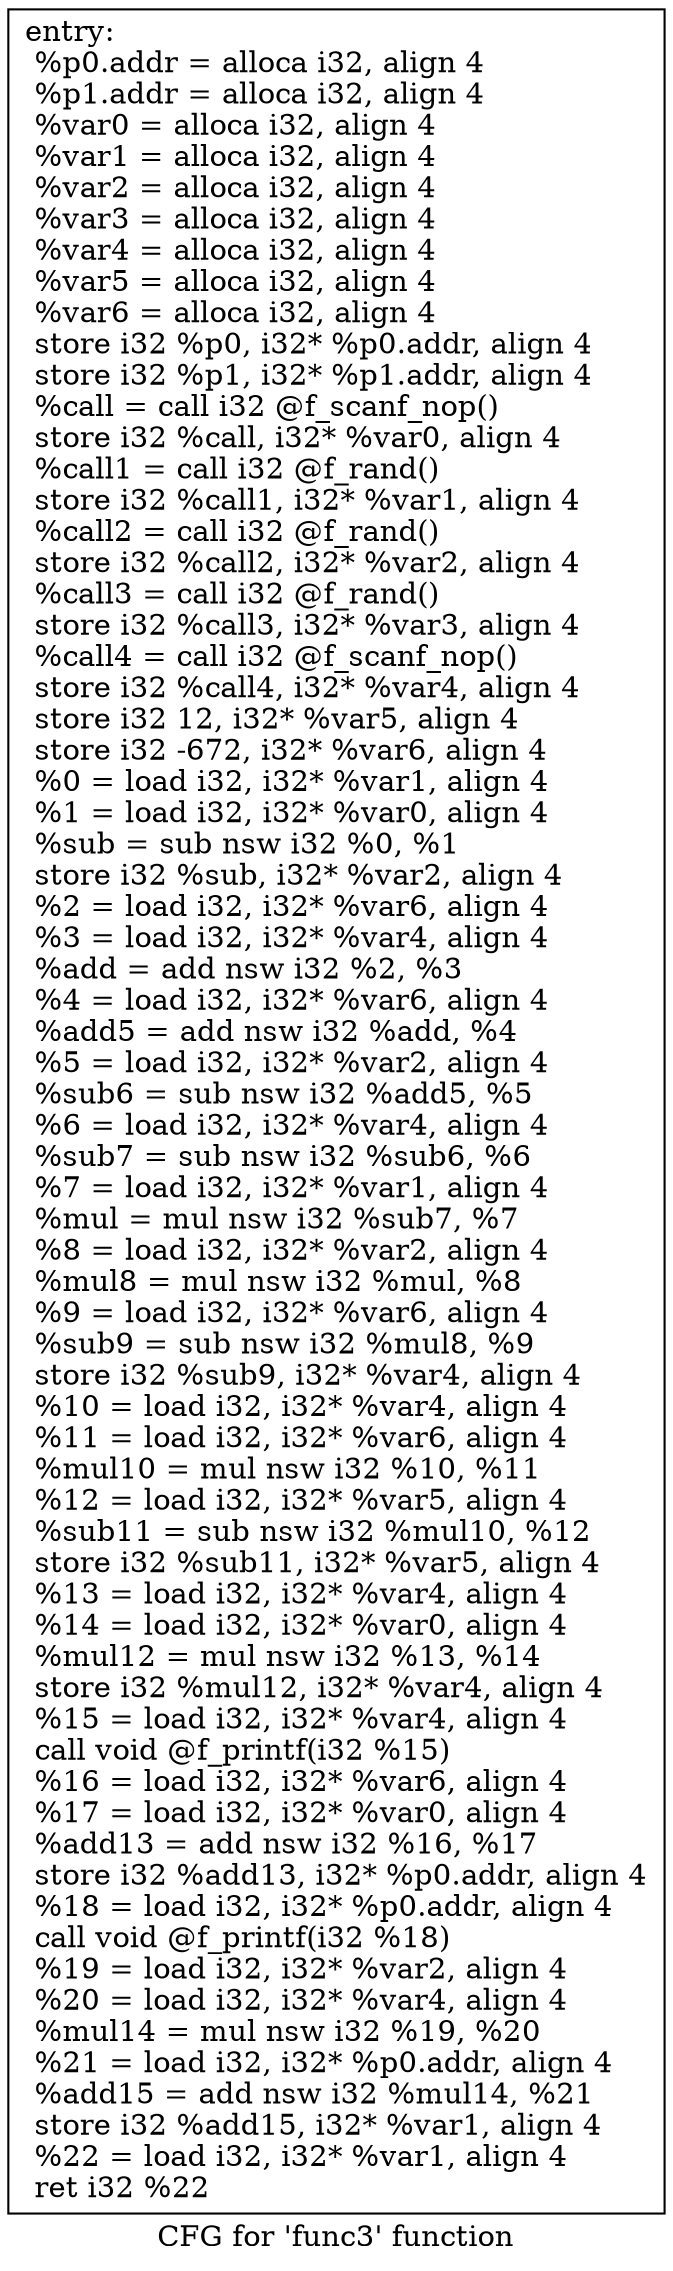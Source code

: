 digraph "CFG for 'func3' function" {
	label="CFG for 'func3' function";

	Node0x560364904980 [shape=record,label="{entry:\l  %p0.addr = alloca i32, align 4\l  %p1.addr = alloca i32, align 4\l  %var0 = alloca i32, align 4\l  %var1 = alloca i32, align 4\l  %var2 = alloca i32, align 4\l  %var3 = alloca i32, align 4\l  %var4 = alloca i32, align 4\l  %var5 = alloca i32, align 4\l  %var6 = alloca i32, align 4\l  store i32 %p0, i32* %p0.addr, align 4\l  store i32 %p1, i32* %p1.addr, align 4\l  %call = call i32 @f_scanf_nop()\l  store i32 %call, i32* %var0, align 4\l  %call1 = call i32 @f_rand()\l  store i32 %call1, i32* %var1, align 4\l  %call2 = call i32 @f_rand()\l  store i32 %call2, i32* %var2, align 4\l  %call3 = call i32 @f_rand()\l  store i32 %call3, i32* %var3, align 4\l  %call4 = call i32 @f_scanf_nop()\l  store i32 %call4, i32* %var4, align 4\l  store i32 12, i32* %var5, align 4\l  store i32 -672, i32* %var6, align 4\l  %0 = load i32, i32* %var1, align 4\l  %1 = load i32, i32* %var0, align 4\l  %sub = sub nsw i32 %0, %1\l  store i32 %sub, i32* %var2, align 4\l  %2 = load i32, i32* %var6, align 4\l  %3 = load i32, i32* %var4, align 4\l  %add = add nsw i32 %2, %3\l  %4 = load i32, i32* %var6, align 4\l  %add5 = add nsw i32 %add, %4\l  %5 = load i32, i32* %var2, align 4\l  %sub6 = sub nsw i32 %add5, %5\l  %6 = load i32, i32* %var4, align 4\l  %sub7 = sub nsw i32 %sub6, %6\l  %7 = load i32, i32* %var1, align 4\l  %mul = mul nsw i32 %sub7, %7\l  %8 = load i32, i32* %var2, align 4\l  %mul8 = mul nsw i32 %mul, %8\l  %9 = load i32, i32* %var6, align 4\l  %sub9 = sub nsw i32 %mul8, %9\l  store i32 %sub9, i32* %var4, align 4\l  %10 = load i32, i32* %var4, align 4\l  %11 = load i32, i32* %var6, align 4\l  %mul10 = mul nsw i32 %10, %11\l  %12 = load i32, i32* %var5, align 4\l  %sub11 = sub nsw i32 %mul10, %12\l  store i32 %sub11, i32* %var5, align 4\l  %13 = load i32, i32* %var4, align 4\l  %14 = load i32, i32* %var0, align 4\l  %mul12 = mul nsw i32 %13, %14\l  store i32 %mul12, i32* %var4, align 4\l  %15 = load i32, i32* %var4, align 4\l  call void @f_printf(i32 %15)\l  %16 = load i32, i32* %var6, align 4\l  %17 = load i32, i32* %var0, align 4\l  %add13 = add nsw i32 %16, %17\l  store i32 %add13, i32* %p0.addr, align 4\l  %18 = load i32, i32* %p0.addr, align 4\l  call void @f_printf(i32 %18)\l  %19 = load i32, i32* %var2, align 4\l  %20 = load i32, i32* %var4, align 4\l  %mul14 = mul nsw i32 %19, %20\l  %21 = load i32, i32* %p0.addr, align 4\l  %add15 = add nsw i32 %mul14, %21\l  store i32 %add15, i32* %var1, align 4\l  %22 = load i32, i32* %var1, align 4\l  ret i32 %22\l}"];
}
